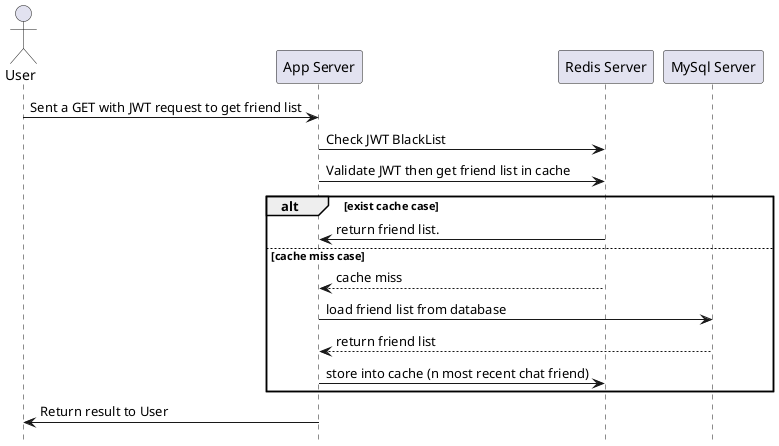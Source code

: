 @startuml viewlistusers
    hide footbox

    actor "User"

    "User" -> "App Server": Sent a GET with JWT request to get friend list
    "App Server" -> "Redis Server": Check JWT BlackList
    "App Server" -> "Redis Server": Validate JWT then get friend list in cache
    alt exist cache case
    "Redis Server" -> "App Server": return friend list.
    else cache miss case 
    "Redis Server" --> "App Server": cache miss
    "App Server" -> "MySql Server": load friend list from database
    "MySql Server" --> "App Server": return friend list
    "App Server" -> "Redis Server": store into cache (n most recent chat friend)
    end
    "App Server" -> "User": Return result to User

@enduml